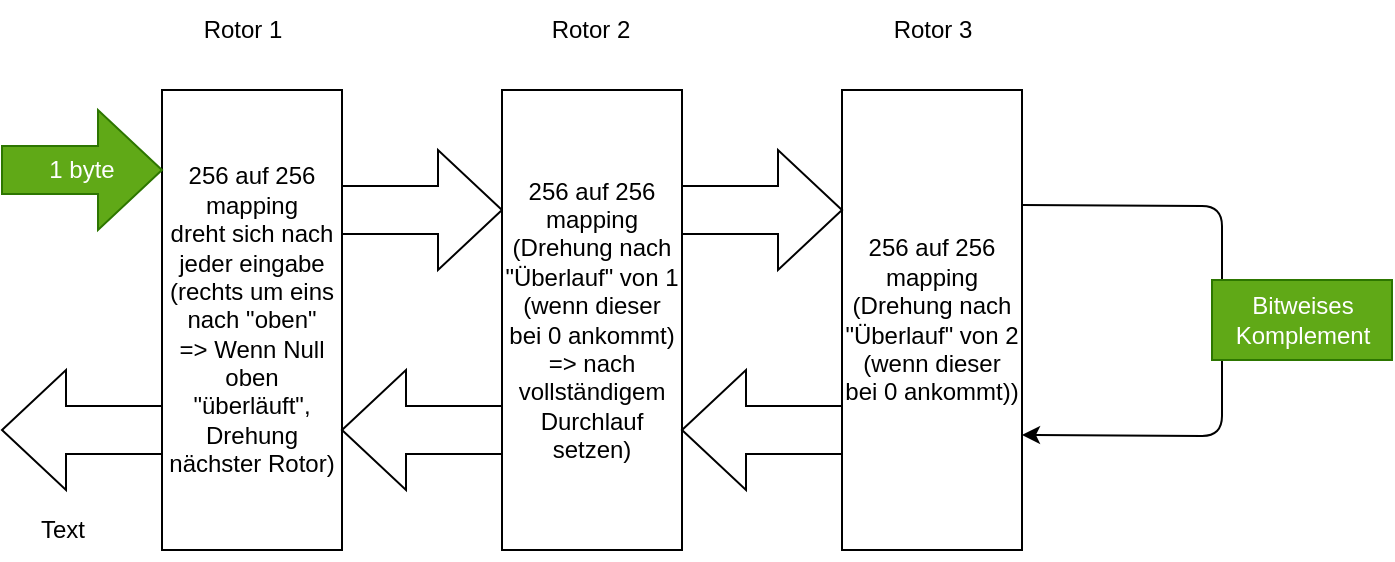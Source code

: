 <mxfile>
    <diagram id="_ZfjUaqbg1nFNCkQ1-6G" name="Seite-1">
        <mxGraphModel dx="808" dy="442" grid="1" gridSize="10" guides="1" tooltips="1" connect="1" arrows="1" fold="1" page="1" pageScale="1" pageWidth="827" pageHeight="1169" math="0" shadow="0">
            <root>
                <mxCell id="0"/>
                <mxCell id="1" parent="0"/>
                <mxCell id="2" value="256 auf 256 mapping&lt;br&gt;dreht sich nach jeder eingabe (rechts um eins nach &quot;oben&quot;&lt;br&gt;=&amp;gt; Wenn Null oben &quot;überläuft&quot;, Drehung nächster Rotor)" style="whiteSpace=wrap;html=1;" parent="1" vertex="1">
                    <mxGeometry x="200" y="80" width="90" height="230" as="geometry"/>
                </mxCell>
                <mxCell id="3" value="1 byte" style="shape=singleArrow;whiteSpace=wrap;html=1;arrowWidth=0.4;arrowSize=0.4;fillColor=#60a917;fontColor=#ffffff;strokeColor=#2D7600;" parent="1" vertex="1">
                    <mxGeometry x="120" y="90" width="80" height="60" as="geometry"/>
                </mxCell>
                <mxCell id="4" value="" style="shape=singleArrow;whiteSpace=wrap;html=1;arrowWidth=0.4;arrowSize=0.4;" parent="1" vertex="1">
                    <mxGeometry x="290" y="110" width="80" height="60" as="geometry"/>
                </mxCell>
                <mxCell id="5" value="256 auf 256 mapping&lt;br&gt;(Drehung nach &quot;Überlauf&quot; von 1 (wenn dieser bei 0 ankommt)&lt;br&gt;=&amp;gt; nach vollständigem Durchlauf setzen)" style="whiteSpace=wrap;html=1;" parent="1" vertex="1">
                    <mxGeometry x="370" y="80" width="90" height="230" as="geometry"/>
                </mxCell>
                <mxCell id="8" style="edgeStyle=none;html=1;exitX=1;exitY=0.25;exitDx=0;exitDy=0;entryX=1;entryY=0.75;entryDx=0;entryDy=0;" parent="1" source="6" target="6" edge="1">
                    <mxGeometry relative="1" as="geometry">
                        <mxPoint x="720" y="138" as="targetPoint"/>
                        <Array as="points">
                            <mxPoint x="730" y="138"/>
                            <mxPoint x="730" y="253"/>
                        </Array>
                    </mxGeometry>
                </mxCell>
                <mxCell id="6" value="256 auf 256 mapping (Drehung nach &quot;Überlauf&quot; von 2 (wenn dieser bei 0 ankommt))" style="whiteSpace=wrap;html=1;" parent="1" vertex="1">
                    <mxGeometry x="540" y="80" width="90" height="230" as="geometry"/>
                </mxCell>
                <mxCell id="7" value="" style="shape=singleArrow;whiteSpace=wrap;html=1;arrowWidth=0.4;arrowSize=0.4;" parent="1" vertex="1">
                    <mxGeometry x="460" y="110" width="80" height="60" as="geometry"/>
                </mxCell>
                <mxCell id="9" value="Bitweises&lt;br&gt;Komplement" style="text;html=1;align=center;verticalAlign=middle;resizable=0;points=[];autosize=1;strokeColor=#2D7600;fillColor=#60a917;fontColor=#ffffff;" parent="1" vertex="1">
                    <mxGeometry x="725" y="175" width="90" height="40" as="geometry"/>
                </mxCell>
                <mxCell id="10" value="" style="shape=singleArrow;whiteSpace=wrap;html=1;arrowWidth=0.4;arrowSize=0.4;direction=west;" parent="1" vertex="1">
                    <mxGeometry x="460" y="220" width="80" height="60" as="geometry"/>
                </mxCell>
                <mxCell id="11" value="" style="shape=singleArrow;whiteSpace=wrap;html=1;arrowWidth=0.4;arrowSize=0.4;direction=west;" parent="1" vertex="1">
                    <mxGeometry x="290" y="220" width="80" height="60" as="geometry"/>
                </mxCell>
                <mxCell id="12" value="" style="shape=singleArrow;whiteSpace=wrap;html=1;arrowWidth=0.4;arrowSize=0.4;direction=west;" parent="1" vertex="1">
                    <mxGeometry x="120" y="220" width="80" height="60" as="geometry"/>
                </mxCell>
                <mxCell id="13" value="Rotor 1" style="text;html=1;align=center;verticalAlign=middle;resizable=0;points=[];autosize=1;strokeColor=none;fillColor=none;" parent="1" vertex="1">
                    <mxGeometry x="210" y="35" width="60" height="30" as="geometry"/>
                </mxCell>
                <mxCell id="14" value="Rotor 2" style="text;html=1;align=center;verticalAlign=middle;resizable=0;points=[];autosize=1;strokeColor=none;fillColor=none;" parent="1" vertex="1">
                    <mxGeometry x="384" y="35" width="60" height="30" as="geometry"/>
                </mxCell>
                <mxCell id="15" value="Rotor 3" style="text;html=1;align=center;verticalAlign=middle;resizable=0;points=[];autosize=1;strokeColor=none;fillColor=none;" parent="1" vertex="1">
                    <mxGeometry x="555" y="35" width="60" height="30" as="geometry"/>
                </mxCell>
                <mxCell id="16" value="Text" style="text;html=1;align=center;verticalAlign=middle;resizable=0;points=[];autosize=1;strokeColor=none;fillColor=none;" parent="1" vertex="1">
                    <mxGeometry x="125" y="285" width="50" height="30" as="geometry"/>
                </mxCell>
            </root>
        </mxGraphModel>
    </diagram>
</mxfile>